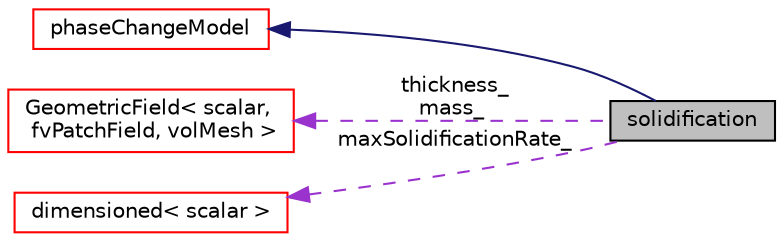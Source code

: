 digraph "solidification"
{
  bgcolor="transparent";
  edge [fontname="Helvetica",fontsize="10",labelfontname="Helvetica",labelfontsize="10"];
  node [fontname="Helvetica",fontsize="10",shape=record];
  rankdir="LR";
  Node1 [label="solidification",height=0.2,width=0.4,color="black", fillcolor="grey75", style="filled", fontcolor="black"];
  Node2 -> Node1 [dir="back",color="midnightblue",fontsize="10",style="solid",fontname="Helvetica"];
  Node2 [label="phaseChangeModel",height=0.2,width=0.4,color="red",URL="$a01877.html"];
  Node3 -> Node1 [dir="back",color="darkorchid3",fontsize="10",style="dashed",label=" thickness_\nmass_" ,fontname="Helvetica"];
  Node3 [label="GeometricField\< scalar,\l fvPatchField, volMesh \>",height=0.2,width=0.4,color="red",URL="$a00937.html"];
  Node4 -> Node1 [dir="back",color="darkorchid3",fontsize="10",style="dashed",label=" maxSolidificationRate_" ,fontname="Helvetica"];
  Node4 [label="dimensioned\< scalar \>",height=0.2,width=0.4,color="red",URL="$a00540.html"];
}
